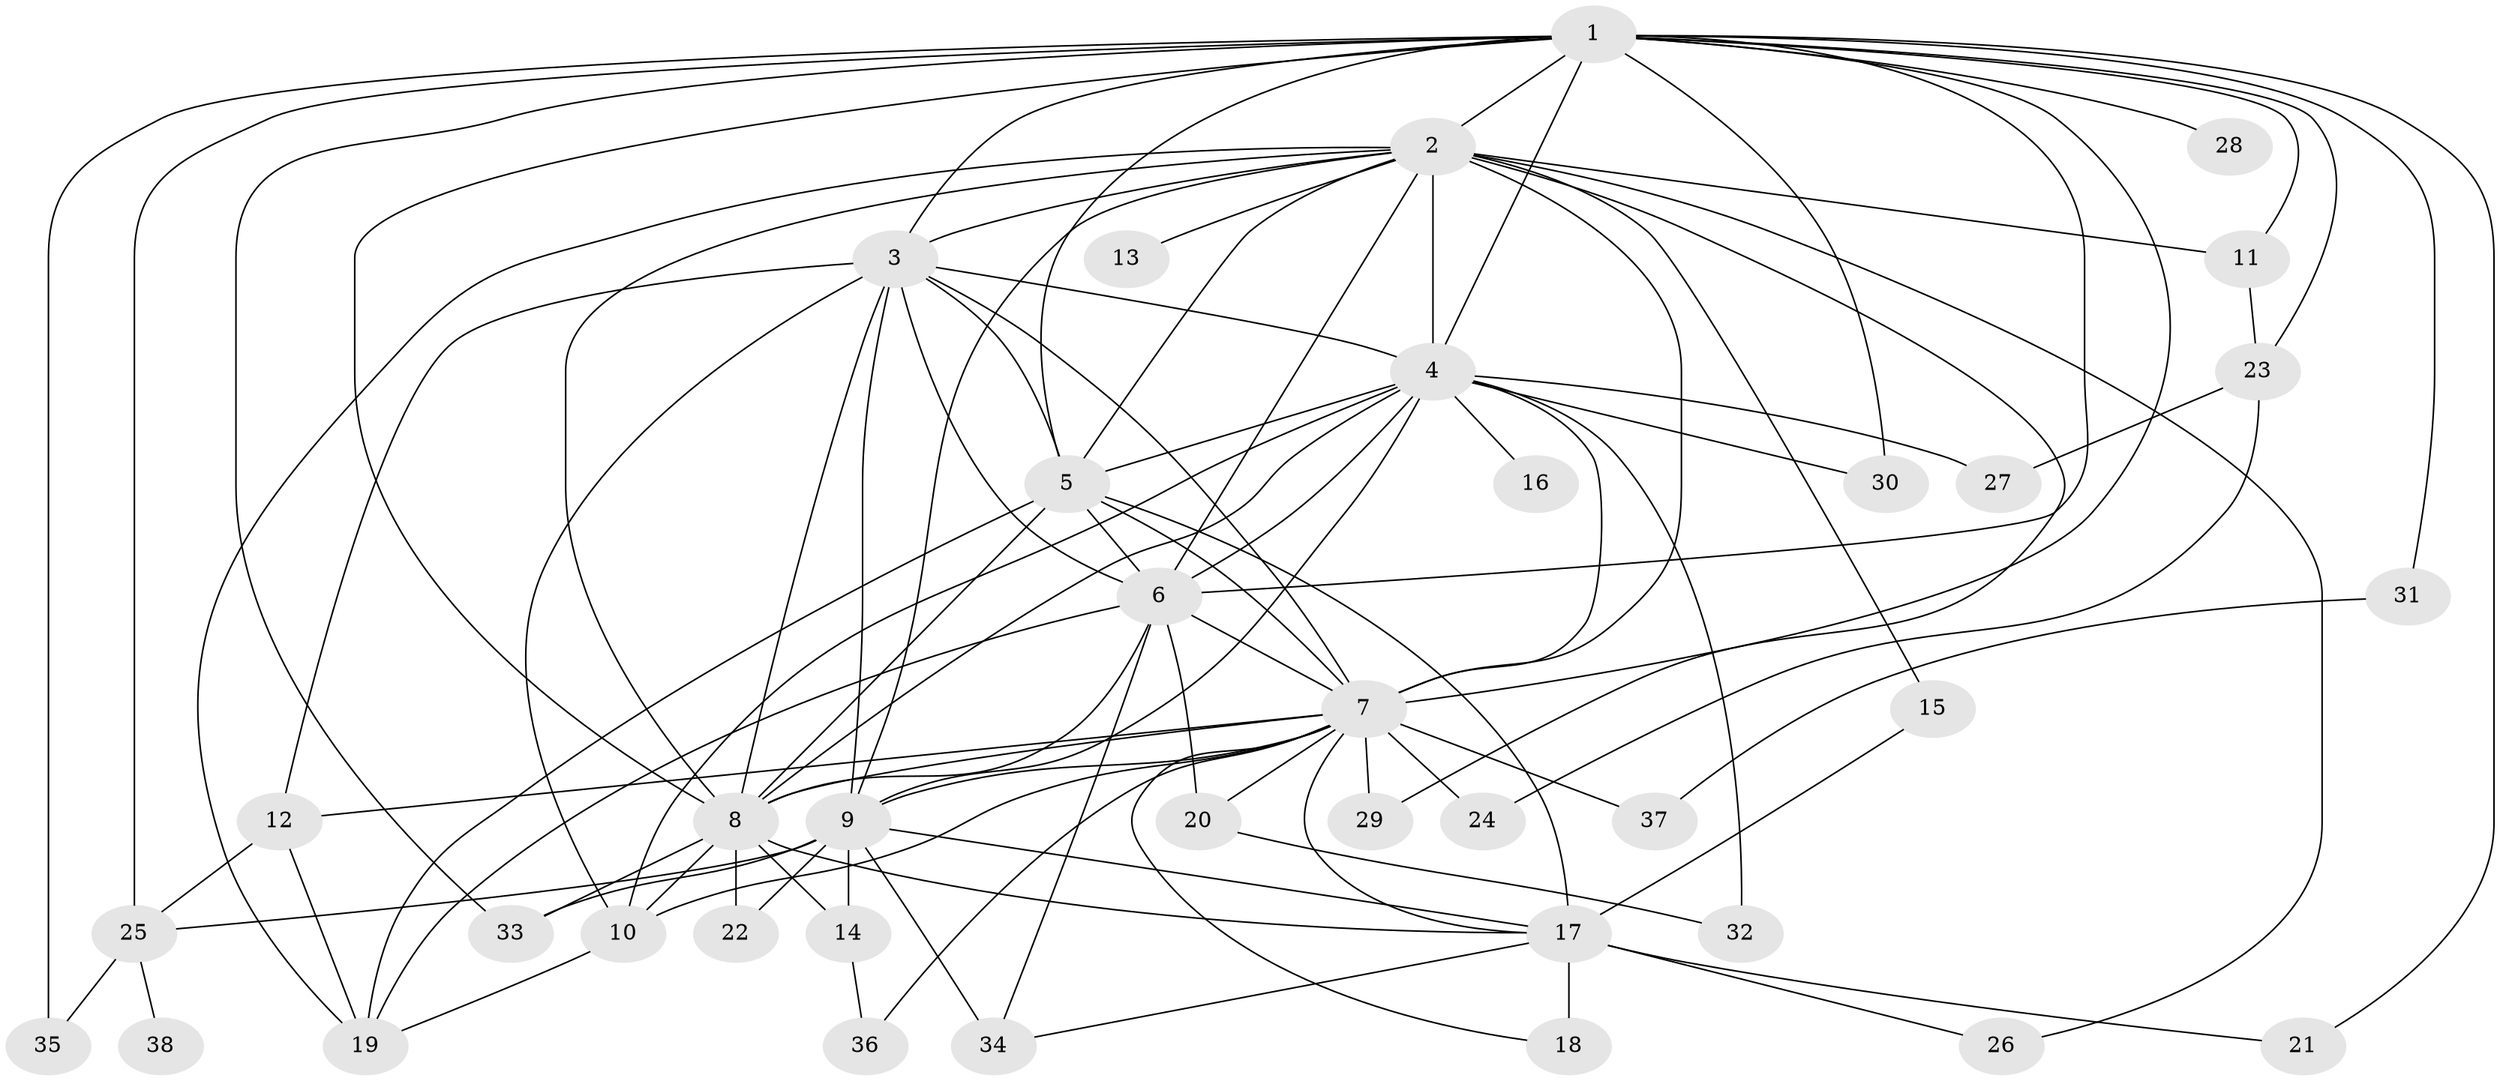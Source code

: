 // original degree distribution, {22: 0.04, 18: 0.02666666666666667, 17: 0.013333333333333334, 19: 0.013333333333333334, 11: 0.013333333333333334, 15: 0.013333333333333334, 13: 0.013333333333333334, 6: 0.02666666666666667, 2: 0.5466666666666666, 4: 0.06666666666666667, 5: 0.02666666666666667, 3: 0.18666666666666668, 7: 0.013333333333333334}
// Generated by graph-tools (version 1.1) at 2025/35/03/09/25 02:35:04]
// undirected, 38 vertices, 95 edges
graph export_dot {
graph [start="1"]
  node [color=gray90,style=filled];
  1;
  2;
  3;
  4;
  5;
  6;
  7;
  8;
  9;
  10;
  11;
  12;
  13;
  14;
  15;
  16;
  17;
  18;
  19;
  20;
  21;
  22;
  23;
  24;
  25;
  26;
  27;
  28;
  29;
  30;
  31;
  32;
  33;
  34;
  35;
  36;
  37;
  38;
  1 -- 2 [weight=2.0];
  1 -- 3 [weight=2.0];
  1 -- 4 [weight=1.0];
  1 -- 5 [weight=1.0];
  1 -- 6 [weight=1.0];
  1 -- 7 [weight=2.0];
  1 -- 8 [weight=2.0];
  1 -- 11 [weight=1.0];
  1 -- 21 [weight=1.0];
  1 -- 23 [weight=1.0];
  1 -- 25 [weight=1.0];
  1 -- 28 [weight=1.0];
  1 -- 30 [weight=1.0];
  1 -- 31 [weight=1.0];
  1 -- 33 [weight=1.0];
  1 -- 35 [weight=1.0];
  2 -- 3 [weight=2.0];
  2 -- 4 [weight=1.0];
  2 -- 5 [weight=2.0];
  2 -- 6 [weight=1.0];
  2 -- 7 [weight=3.0];
  2 -- 8 [weight=1.0];
  2 -- 9 [weight=2.0];
  2 -- 11 [weight=2.0];
  2 -- 13 [weight=1.0];
  2 -- 15 [weight=1.0];
  2 -- 19 [weight=1.0];
  2 -- 26 [weight=1.0];
  2 -- 29 [weight=1.0];
  3 -- 4 [weight=3.0];
  3 -- 5 [weight=2.0];
  3 -- 6 [weight=3.0];
  3 -- 7 [weight=4.0];
  3 -- 8 [weight=2.0];
  3 -- 9 [weight=2.0];
  3 -- 10 [weight=4.0];
  3 -- 12 [weight=1.0];
  4 -- 5 [weight=1.0];
  4 -- 6 [weight=1.0];
  4 -- 7 [weight=2.0];
  4 -- 8 [weight=2.0];
  4 -- 9 [weight=1.0];
  4 -- 10 [weight=1.0];
  4 -- 16 [weight=1.0];
  4 -- 27 [weight=1.0];
  4 -- 30 [weight=1.0];
  4 -- 32 [weight=1.0];
  5 -- 6 [weight=1.0];
  5 -- 7 [weight=3.0];
  5 -- 8 [weight=1.0];
  5 -- 17 [weight=8.0];
  5 -- 19 [weight=1.0];
  6 -- 7 [weight=2.0];
  6 -- 8 [weight=1.0];
  6 -- 19 [weight=1.0];
  6 -- 20 [weight=2.0];
  6 -- 34 [weight=2.0];
  7 -- 8 [weight=3.0];
  7 -- 9 [weight=2.0];
  7 -- 10 [weight=1.0];
  7 -- 12 [weight=2.0];
  7 -- 17 [weight=1.0];
  7 -- 18 [weight=1.0];
  7 -- 20 [weight=1.0];
  7 -- 24 [weight=1.0];
  7 -- 29 [weight=1.0];
  7 -- 36 [weight=1.0];
  7 -- 37 [weight=1.0];
  8 -- 10 [weight=1.0];
  8 -- 14 [weight=1.0];
  8 -- 17 [weight=2.0];
  8 -- 22 [weight=1.0];
  8 -- 33 [weight=1.0];
  9 -- 14 [weight=1.0];
  9 -- 17 [weight=1.0];
  9 -- 22 [weight=1.0];
  9 -- 25 [weight=1.0];
  9 -- 33 [weight=1.0];
  9 -- 34 [weight=1.0];
  10 -- 19 [weight=1.0];
  11 -- 23 [weight=1.0];
  12 -- 19 [weight=1.0];
  12 -- 25 [weight=1.0];
  14 -- 36 [weight=1.0];
  15 -- 17 [weight=1.0];
  17 -- 18 [weight=2.0];
  17 -- 21 [weight=1.0];
  17 -- 26 [weight=1.0];
  17 -- 34 [weight=1.0];
  20 -- 32 [weight=1.0];
  23 -- 24 [weight=1.0];
  23 -- 27 [weight=1.0];
  25 -- 35 [weight=1.0];
  25 -- 38 [weight=1.0];
  31 -- 37 [weight=1.0];
}
